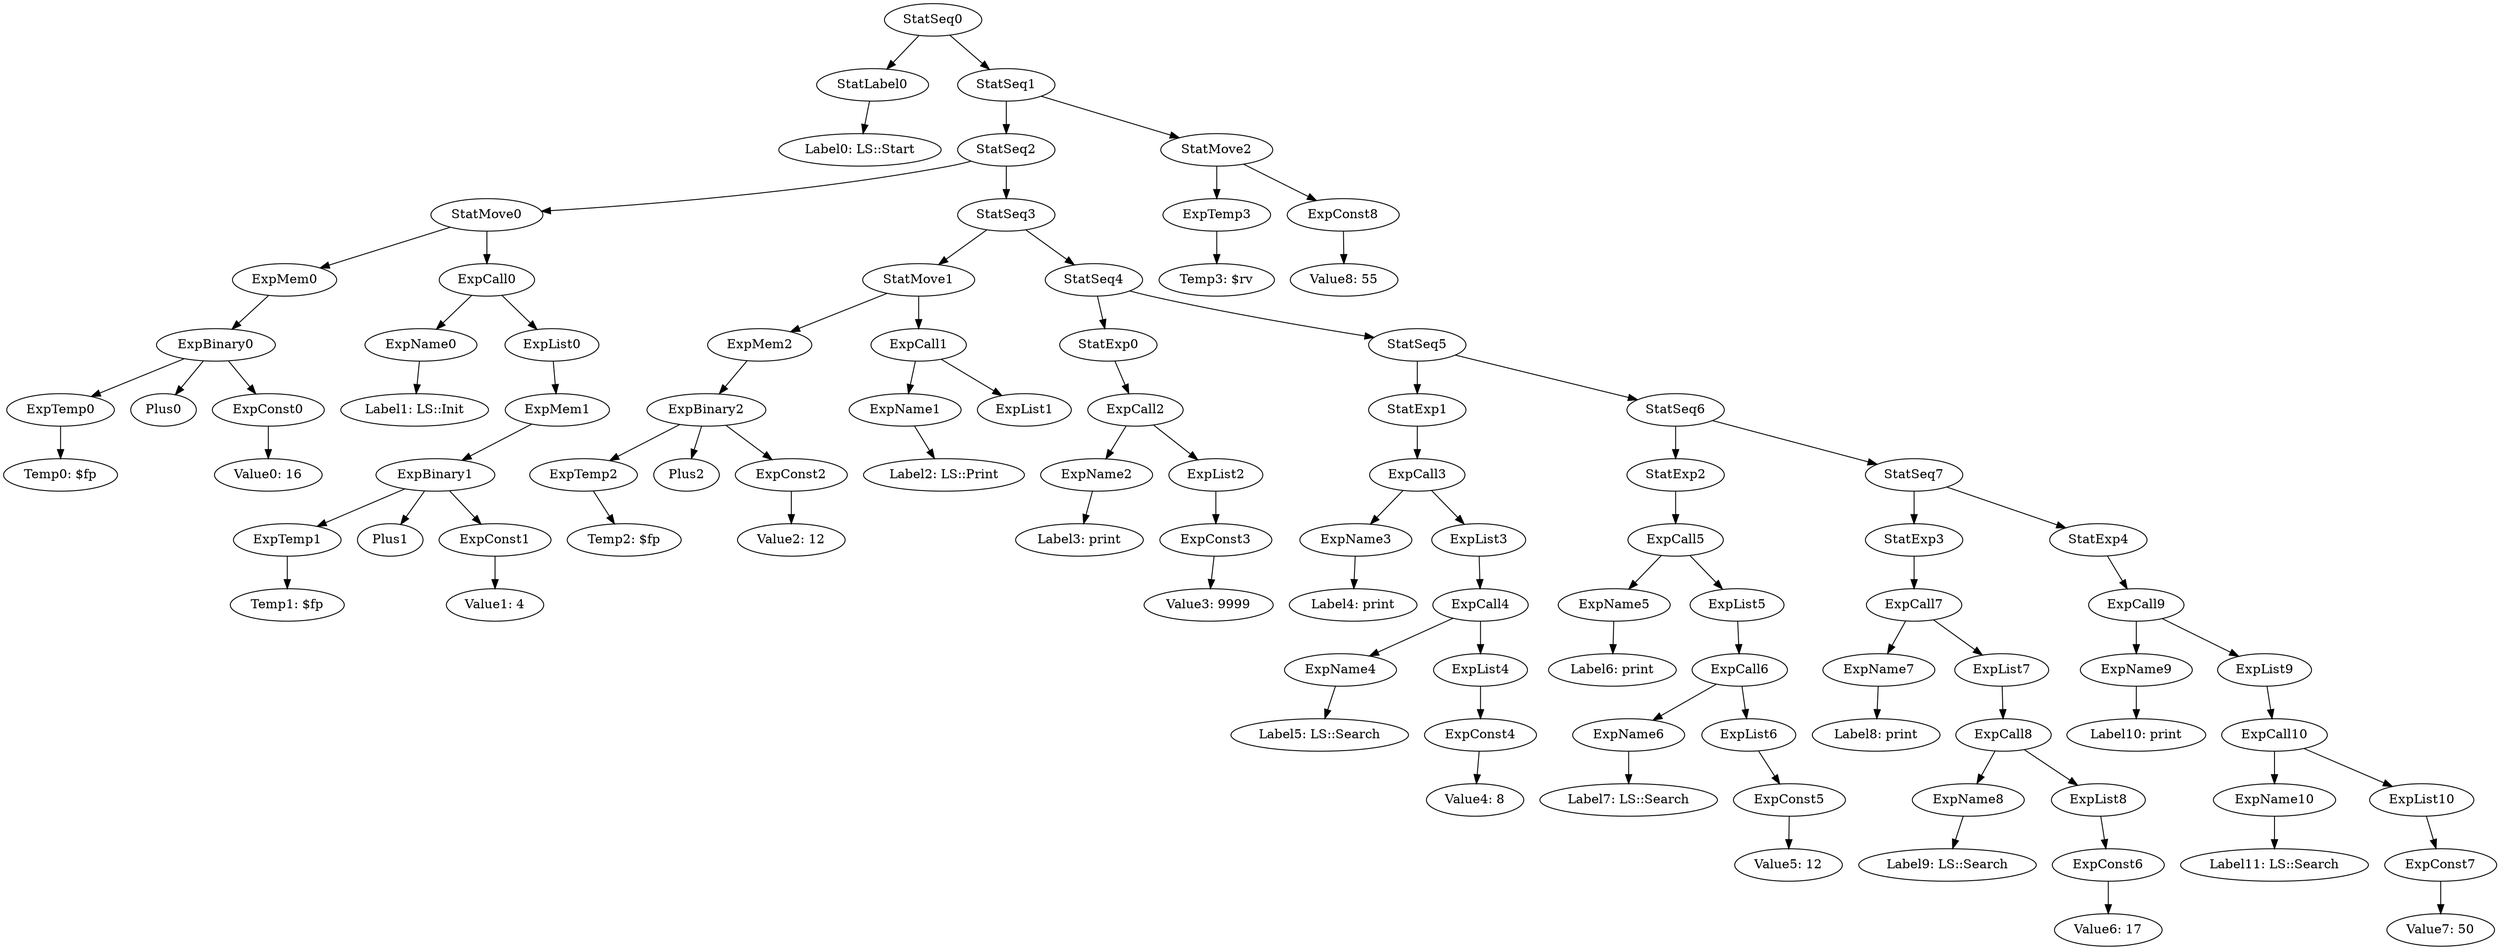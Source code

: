 digraph {
	ordering = out;
	StatMove2 -> ExpTemp3;
	StatMove2 -> ExpConst8;
	ExpTemp3 -> "Temp3: $rv";
	StatSeq1 -> StatSeq2;
	StatSeq1 -> StatMove2;
	StatExp4 -> ExpCall9;
	ExpList10 -> ExpConst7;
	ExpConst7 -> "Value7: 50";
	ExpCall10 -> ExpName10;
	ExpCall10 -> ExpList10;
	ExpName9 -> "Label10: print";
	StatExp3 -> ExpCall7;
	ExpList7 -> ExpCall8;
	ExpList8 -> ExpConst6;
	ExpCall8 -> ExpName8;
	ExpCall8 -> ExpList8;
	ExpCall7 -> ExpName7;
	ExpCall7 -> ExpList7;
	StatSeq6 -> StatExp2;
	StatSeq6 -> StatSeq7;
	ExpConst2 -> "Value2: 12";
	ExpName4 -> "Label5: LS::Search";
	ExpCall2 -> ExpName2;
	ExpCall2 -> ExpList2;
	StatExp1 -> ExpCall3;
	ExpTemp2 -> "Temp2: $fp";
	StatSeq2 -> StatMove0;
	StatSeq2 -> StatSeq3;
	ExpCall1 -> ExpName1;
	ExpCall1 -> ExpList1;
	ExpList0 -> ExpMem1;
	ExpName1 -> "Label2: LS::Print";
	StatMove1 -> ExpMem2;
	StatMove1 -> ExpCall1;
	StatSeq5 -> StatExp1;
	StatSeq5 -> StatSeq6;
	ExpConst1 -> "Value1: 4";
	StatMove0 -> ExpMem0;
	StatMove0 -> ExpCall0;
	ExpMem2 -> ExpBinary2;
	ExpCall0 -> ExpName0;
	ExpCall0 -> ExpList0;
	StatSeq4 -> StatExp0;
	StatSeq4 -> StatSeq5;
	ExpTemp0 -> "Temp0: $fp";
	ExpTemp1 -> "Temp1: $fp";
	StatSeq7 -> StatExp3;
	StatSeq7 -> StatExp4;
	ExpName2 -> "Label3: print";
	ExpConst6 -> "Value6: 17";
	ExpMem1 -> ExpBinary1;
	ExpConst0 -> "Value0: 16";
	ExpCall3 -> ExpName3;
	ExpCall3 -> ExpList3;
	ExpBinary1 -> ExpTemp1;
	ExpBinary1 -> Plus1;
	ExpBinary1 -> ExpConst1;
	ExpMem0 -> ExpBinary0;
	StatLabel0 -> "Label0: LS::Start";
	ExpBinary2 -> ExpTemp2;
	ExpBinary2 -> Plus2;
	ExpBinary2 -> ExpConst2;
	ExpName5 -> "Label6: print";
	ExpName0 -> "Label1: LS::Init";
	StatSeq3 -> StatMove1;
	StatSeq3 -> StatSeq4;
	ExpConst3 -> "Value3: 9999";
	ExpList2 -> ExpConst3;
	StatSeq0 -> StatLabel0;
	StatSeq0 -> StatSeq1;
	StatExp0 -> ExpCall2;
	ExpName7 -> "Label8: print";
	ExpCall4 -> ExpName4;
	ExpCall4 -> ExpList4;
	ExpConst8 -> "Value8: 55";
	ExpName10 -> "Label11: LS::Search";
	ExpConst4 -> "Value4: 8";
	ExpCall5 -> ExpName5;
	ExpCall5 -> ExpList5;
	ExpList9 -> ExpCall10;
	ExpName8 -> "Label9: LS::Search";
	ExpName3 -> "Label4: print";
	StatExp2 -> ExpCall5;
	ExpBinary0 -> ExpTemp0;
	ExpBinary0 -> Plus0;
	ExpBinary0 -> ExpConst0;
	ExpList4 -> ExpConst4;
	ExpList3 -> ExpCall4;
	ExpName6 -> "Label7: LS::Search";
	ExpCall6 -> ExpName6;
	ExpCall6 -> ExpList6;
	ExpConst5 -> "Value5: 12";
	ExpList6 -> ExpConst5;
	ExpCall9 -> ExpName9;
	ExpCall9 -> ExpList9;
	ExpList5 -> ExpCall6;
}

